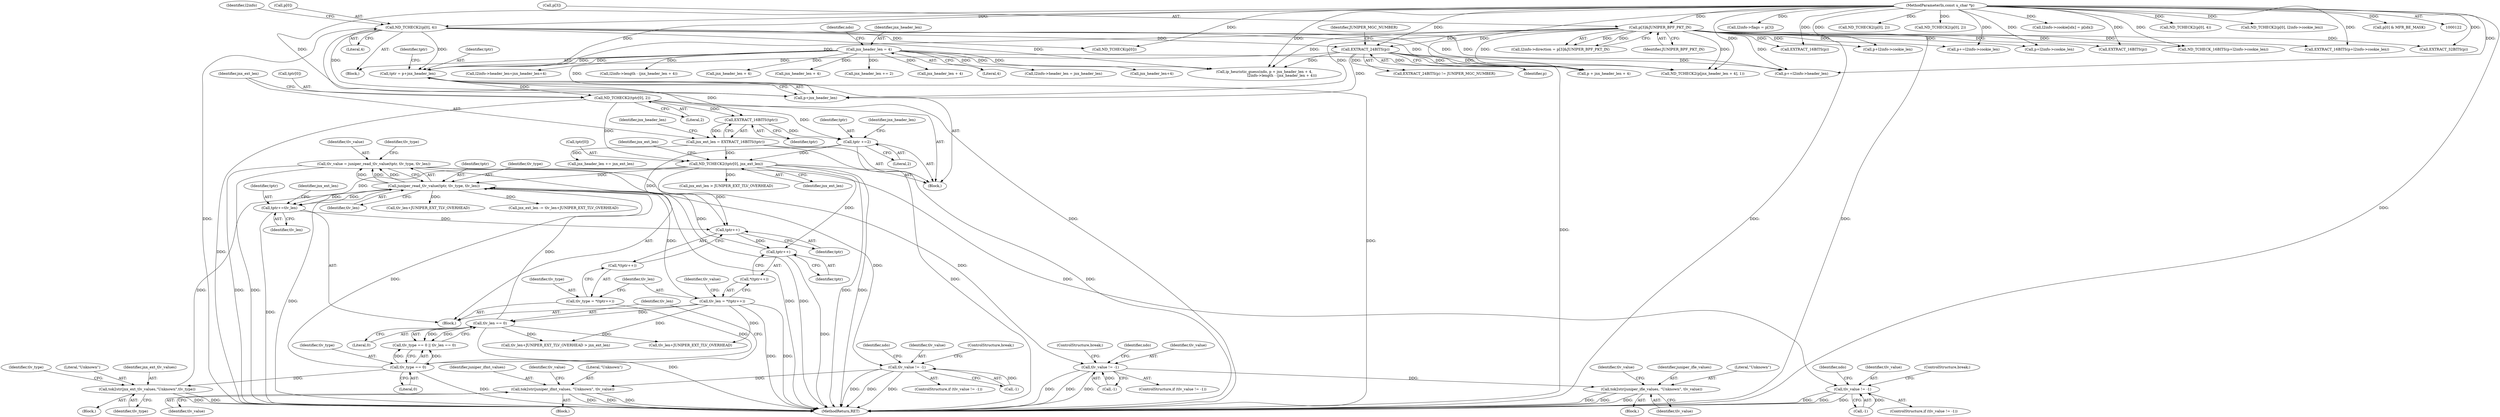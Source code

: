 digraph "0_tcpdump_42073d54c53a496be40ae84152bbfe2c923ac7bc@API" {
"1000342" [label="(Call,tlv_value = juniper_read_tlv_value(tptr, tlv_type, tlv_len))"];
"1000344" [label="(Call,juniper_read_tlv_value(tptr, tlv_type, tlv_len))"];
"1000284" [label="(Call,ND_TCHECK2(tptr[0], jnx_ext_len))"];
"1000254" [label="(Call,ND_TCHECK2(tptr[0], 2))"];
"1000249" [label="(Call,tptr = p+jnx_header_len)"];
"1000188" [label="(Call,p[3]&JUNIPER_BPF_PKT_IN)"];
"1000124" [label="(MethodParameterIn,const u_char *p)"];
"1000172" [label="(Call,ND_TCHECK2(p[0], 4))"];
"1000195" [label="(Call,EXTRACT_24BITS(p))"];
"1000220" [label="(Call,jnx_header_len = 4)"];
"1000266" [label="(Call,tptr +=2)"];
"1000261" [label="(Call,EXTRACT_16BITS(tptr))"];
"1000259" [label="(Call,jnx_ext_len = EXTRACT_16BITS(tptr))"];
"1000302" [label="(Call,tptr++)"];
"1000297" [label="(Call,tptr++)"];
"1000428" [label="(Call,tptr+=tlv_len)"];
"1000309" [label="(Call,tlv_type == 0)"];
"1000294" [label="(Call,tlv_type = *(tptr++))"];
"1000335" [label="(Call,tok2str(jnx_ext_tlv_values,\"Unknown\",tlv_type))"];
"1000312" [label="(Call,tlv_len == 0)"];
"1000299" [label="(Call,tlv_len = *(tptr++))"];
"1000356" [label="(Call,tlv_value != -1)"];
"1000373" [label="(Call,tok2str(juniper_ifmt_values, \"Unknown\", tlv_value))"];
"1000382" [label="(Call,tlv_value != -1)"];
"1000399" [label="(Call,tok2str(juniper_ifle_values, \"Unknown\", tlv_value))"];
"1000410" [label="(Call,tlv_value != -1)"];
"1000177" [label="(Call,l2info->flags = p[3])"];
"1000254" [label="(Call,ND_TCHECK2(tptr[0], 2))"];
"1000269" [label="(Call,jnx_header_len += jnx_ext_len)"];
"1000355" [label="(ControlStructure,if (tlv_value != -1))"];
"1000383" [label="(Identifier,tlv_value)"];
"1000222" [label="(Literal,4)"];
"1000920" [label="(Call,EXTRACT_16BITS(p))"];
"1000284" [label="(Call,ND_TCHECK2(tptr[0], jnx_ext_len))"];
"1000347" [label="(Identifier,tlv_len)"];
"1000500" [label="(Call,l2info->header_len = jnx_header_len)"];
"1000314" [label="(Literal,0)"];
"1000256" [label="(Identifier,tptr)"];
"1000432" [label="(Identifier,jnx_ext_len)"];
"1000266" [label="(Call,tptr +=2)"];
"1000722" [label="(Call,p+l2info->cookie_len)"];
"1000249" [label="(Call,tptr = p+jnx_header_len)"];
"1000495" [label="(Call,jnx_header_len+4)"];
"1000262" [label="(Identifier,tptr)"];
"1000344" [label="(Call,juniper_read_tlv_value(tptr, tlv_type, tlv_len))"];
"1000404" [label="(ControlStructure,break;)"];
"1000524" [label="(Call,ND_TCHECK(p[0]))"];
"1000491" [label="(Call,l2info->header_len=jnx_header_len+4)"];
"1000433" [label="(Call,tlv_len+JUNIPER_EXT_TLV_OVERHEAD)"];
"1000463" [label="(Call,ND_TCHECK2(p[jnx_header_len + 4], 1))"];
"1000188" [label="(Call,p[3]&JUNIPER_BPF_PKT_IN)"];
"1000410" [label="(Call,tlv_value != -1)"];
"1000305" [label="(Identifier,tlv_value)"];
"1000472" [label="(Call,ip_heuristic_guess(ndo, p + jnx_header_len + 4,\n                               l2info->length - (jnx_header_len + 4)))"];
"1000309" [label="(Call,tlv_type == 0)"];
"1000259" [label="(Call,jnx_ext_len = EXTRACT_16BITS(tptr))"];
"1000127" [label="(Block,)"];
"1000337" [label="(Literal,\"Unknown\")"];
"1000730" [label="(Call,p+=l2info->cookie_len)"];
"1000317" [label="(Call,tlv_len+JUNIPER_EXT_TLV_OVERHEAD > jnx_ext_len)"];
"1000356" [label="(Call,tlv_value != -1)"];
"1000124" [label="(MethodParameterIn,const u_char *p)"];
"1000902" [label="(Call,ND_TCHECK2(p[0], 2))"];
"1000804" [label="(Call,ND_TCHECK2(p[0], 2))"];
"1000311" [label="(Literal,0)"];
"1000381" [label="(ControlStructure,if (tlv_value != -1))"];
"1000343" [label="(Identifier,tlv_value)"];
"1000377" [label="(Identifier,tlv_value)"];
"1000176" [label="(Literal,4)"];
"1000505" [label="(Call,p+=l2info->header_len)"];
"1000310" [label="(Identifier,tlv_type)"];
"1000195" [label="(Call,EXTRACT_24BITS(p))"];
"1000403" [label="(Identifier,tlv_value)"];
"1000179" [label="(Identifier,l2info)"];
"1000474" [label="(Call,p + jnx_header_len + 4)"];
"1000303" [label="(Identifier,tptr)"];
"1000173" [label="(Call,p[0])"];
"1000712" [label="(Call,p+l2info->cookie_len)"];
"1000398" [label="(Block,)"];
"1000313" [label="(Identifier,tlv_len)"];
"1000479" [label="(Call,l2info->length - (jnx_header_len + 4))"];
"1000466" [label="(Call,jnx_header_len + 4)"];
"1000335" [label="(Call,tok2str(jnx_ext_tlv_values,\"Unknown\",tlv_type))"];
"1000822" [label="(Call,EXTRACT_16BITS(p))"];
"1000226" [label="(Identifier,ndo)"];
"1000476" [label="(Call,jnx_header_len + 4)"];
"1000429" [label="(Identifier,tptr)"];
"1000264" [label="(Identifier,jnx_header_len)"];
"1000334" [label="(Block,)"];
"1000261" [label="(Call,EXTRACT_16BITS(tptr))"];
"1000358" [label="(Call,-1)"];
"1000302" [label="(Call,tptr++)"];
"1000308" [label="(Call,tlv_type == 0 || tlv_len == 0)"];
"1000430" [label="(Identifier,tlv_len)"];
"1000285" [label="(Call,tptr[0])"];
"1000682" [label="(Call,l2info->cookie[idx] = p[idx])"];
"1000184" [label="(Call,l2info->direction = p[3]&JUNIPER_BPF_PKT_IN)"];
"1000291" [label="(Identifier,jnx_ext_len)"];
"1000250" [label="(Identifier,tptr)"];
"1000711" [label="(Call,ND_TCHECK_16BITS(p+l2info->cookie_len))"];
"1000376" [label="(Identifier,tlv_value)"];
"1000172" [label="(Call,ND_TCHECK2(p[0], 4))"];
"1000268" [label="(Literal,2)"];
"1000301" [label="(Call,*(tptr++))"];
"1000260" [label="(Identifier,jnx_ext_len)"];
"1000345" [label="(Identifier,tptr)"];
"1000288" [label="(Identifier,jnx_ext_len)"];
"1000251" [label="(Call,p+jnx_header_len)"];
"1000318" [label="(Call,tlv_len+JUNIPER_EXT_TLV_OVERHEAD)"];
"1000270" [label="(Identifier,jnx_header_len)"];
"1000375" [label="(Literal,\"Unknown\")"];
"1000192" [label="(Identifier,JUNIPER_BPF_PKT_IN)"];
"1000364" [label="(Identifier,ndo)"];
"1000418" [label="(Identifier,ndo)"];
"1000400" [label="(Identifier,juniper_ifle_values)"];
"1000721" [label="(Call,EXTRACT_16BITS(p+l2info->cookie_len))"];
"1000411" [label="(Identifier,tlv_value)"];
"1000267" [label="(Identifier,tptr)"];
"1000295" [label="(Identifier,tlv_type)"];
"1000412" [label="(Call,-1)"];
"1000431" [label="(Call,jnx_ext_len -= tlv_len+JUNIPER_EXT_TLV_OVERHEAD)"];
"1000220" [label="(Call,jnx_header_len = 4)"];
"1000384" [label="(Call,-1)"];
"1000382" [label="(Call,tlv_value != -1)"];
"1000189" [label="(Call,p[3])"];
"1000399" [label="(Call,tok2str(juniper_ifle_values, \"Unknown\", tlv_value))"];
"1000390" [label="(Identifier,ndo)"];
"1000297" [label="(Call,tptr++)"];
"1000298" [label="(Identifier,tptr)"];
"1000258" [label="(Literal,2)"];
"1000290" [label="(Call,jnx_ext_len > JUNIPER_EXT_TLV_OVERHEAD)"];
"1000349" [label="(Identifier,tlv_type)"];
"1000300" [label="(Identifier,tlv_len)"];
"1000346" [label="(Identifier,tlv_type)"];
"1000979" [label="(Call,ND_TCHECK2(p[0], 4))"];
"1000197" [label="(Identifier,JUNIPER_MGC_NUMBER)"];
"1000655" [label="(Call,ND_TCHECK2(p[0], l2info->cookie_len))"];
"1000428" [label="(Call,tptr+=tlv_len)"];
"1000401" [label="(Literal,\"Unknown\")"];
"1000357" [label="(Identifier,tlv_value)"];
"1000299" [label="(Call,tlv_len = *(tptr++))"];
"1000373" [label="(Call,tok2str(juniper_ifmt_values, \"Unknown\", tlv_value))"];
"1000296" [label="(Call,*(tptr++))"];
"1000263" [label="(Call,jnx_header_len += 2)"];
"1000194" [label="(Call,EXTRACT_24BITS(p) != JUNIPER_MGC_NUMBER)"];
"1000293" [label="(Block,)"];
"1000248" [label="(Block,)"];
"1000336" [label="(Identifier,jnx_ext_tlv_values)"];
"1000995" [label="(Call,EXTRACT_32BITS(p))"];
"1001075" [label="(MethodReturn,RET)"];
"1000221" [label="(Identifier,jnx_header_len)"];
"1000294" [label="(Call,tlv_type = *(tptr++))"];
"1000338" [label="(Identifier,tlv_type)"];
"1000427" [label="(ControlStructure,break;)"];
"1000342" [label="(Call,tlv_value = juniper_read_tlv_value(tptr, tlv_type, tlv_len))"];
"1000372" [label="(Block,)"];
"1000374" [label="(Identifier,juniper_ifmt_values)"];
"1000599" [label="(Call,p[0] & MFR_BE_MASK)"];
"1000312" [label="(Call,tlv_len == 0)"];
"1000340" [label="(Identifier,tlv_type)"];
"1000483" [label="(Call,jnx_header_len + 4)"];
"1000402" [label="(Identifier,tlv_value)"];
"1000196" [label="(Identifier,p)"];
"1000378" [label="(ControlStructure,break;)"];
"1000409" [label="(ControlStructure,if (tlv_value != -1))"];
"1000255" [label="(Call,tptr[0])"];
"1000342" -> "1000293"  [label="AST: "];
"1000342" -> "1000344"  [label="CFG: "];
"1000343" -> "1000342"  [label="AST: "];
"1000344" -> "1000342"  [label="AST: "];
"1000349" -> "1000342"  [label="CFG: "];
"1000342" -> "1001075"  [label="DDG: "];
"1000342" -> "1001075"  [label="DDG: "];
"1000344" -> "1000342"  [label="DDG: "];
"1000344" -> "1000342"  [label="DDG: "];
"1000344" -> "1000342"  [label="DDG: "];
"1000342" -> "1000356"  [label="DDG: "];
"1000342" -> "1000382"  [label="DDG: "];
"1000342" -> "1000410"  [label="DDG: "];
"1000344" -> "1000347"  [label="CFG: "];
"1000345" -> "1000344"  [label="AST: "];
"1000346" -> "1000344"  [label="AST: "];
"1000347" -> "1000344"  [label="AST: "];
"1000344" -> "1001075"  [label="DDG: "];
"1000344" -> "1001075"  [label="DDG: "];
"1000344" -> "1001075"  [label="DDG: "];
"1000284" -> "1000344"  [label="DDG: "];
"1000302" -> "1000344"  [label="DDG: "];
"1000309" -> "1000344"  [label="DDG: "];
"1000335" -> "1000344"  [label="DDG: "];
"1000312" -> "1000344"  [label="DDG: "];
"1000299" -> "1000344"  [label="DDG: "];
"1000344" -> "1000428"  [label="DDG: "];
"1000344" -> "1000428"  [label="DDG: "];
"1000344" -> "1000431"  [label="DDG: "];
"1000344" -> "1000433"  [label="DDG: "];
"1000284" -> "1000248"  [label="AST: "];
"1000284" -> "1000288"  [label="CFG: "];
"1000285" -> "1000284"  [label="AST: "];
"1000288" -> "1000284"  [label="AST: "];
"1000291" -> "1000284"  [label="CFG: "];
"1000284" -> "1001075"  [label="DDG: "];
"1000284" -> "1001075"  [label="DDG: "];
"1000254" -> "1000284"  [label="DDG: "];
"1000266" -> "1000284"  [label="DDG: "];
"1000259" -> "1000284"  [label="DDG: "];
"1000284" -> "1000290"  [label="DDG: "];
"1000284" -> "1000297"  [label="DDG: "];
"1000284" -> "1000302"  [label="DDG: "];
"1000284" -> "1000428"  [label="DDG: "];
"1000254" -> "1000248"  [label="AST: "];
"1000254" -> "1000258"  [label="CFG: "];
"1000255" -> "1000254"  [label="AST: "];
"1000258" -> "1000254"  [label="AST: "];
"1000260" -> "1000254"  [label="CFG: "];
"1000254" -> "1001075"  [label="DDG: "];
"1000249" -> "1000254"  [label="DDG: "];
"1000254" -> "1000261"  [label="DDG: "];
"1000254" -> "1000266"  [label="DDG: "];
"1000249" -> "1000248"  [label="AST: "];
"1000249" -> "1000251"  [label="CFG: "];
"1000250" -> "1000249"  [label="AST: "];
"1000251" -> "1000249"  [label="AST: "];
"1000256" -> "1000249"  [label="CFG: "];
"1000249" -> "1001075"  [label="DDG: "];
"1000188" -> "1000249"  [label="DDG: "];
"1000172" -> "1000249"  [label="DDG: "];
"1000195" -> "1000249"  [label="DDG: "];
"1000124" -> "1000249"  [label="DDG: "];
"1000220" -> "1000249"  [label="DDG: "];
"1000249" -> "1000261"  [label="DDG: "];
"1000188" -> "1000184"  [label="AST: "];
"1000188" -> "1000192"  [label="CFG: "];
"1000189" -> "1000188"  [label="AST: "];
"1000192" -> "1000188"  [label="AST: "];
"1000184" -> "1000188"  [label="CFG: "];
"1000188" -> "1001075"  [label="DDG: "];
"1000188" -> "1001075"  [label="DDG: "];
"1000188" -> "1000184"  [label="DDG: "];
"1000188" -> "1000184"  [label="DDG: "];
"1000124" -> "1000188"  [label="DDG: "];
"1000188" -> "1000195"  [label="DDG: "];
"1000188" -> "1000251"  [label="DDG: "];
"1000188" -> "1000463"  [label="DDG: "];
"1000188" -> "1000472"  [label="DDG: "];
"1000188" -> "1000474"  [label="DDG: "];
"1000188" -> "1000505"  [label="DDG: "];
"1000188" -> "1000711"  [label="DDG: "];
"1000188" -> "1000712"  [label="DDG: "];
"1000188" -> "1000721"  [label="DDG: "];
"1000188" -> "1000722"  [label="DDG: "];
"1000188" -> "1000730"  [label="DDG: "];
"1000188" -> "1000822"  [label="DDG: "];
"1000188" -> "1000920"  [label="DDG: "];
"1000188" -> "1000995"  [label="DDG: "];
"1000124" -> "1000122"  [label="AST: "];
"1000124" -> "1001075"  [label="DDG: "];
"1000124" -> "1000172"  [label="DDG: "];
"1000124" -> "1000177"  [label="DDG: "];
"1000124" -> "1000195"  [label="DDG: "];
"1000124" -> "1000251"  [label="DDG: "];
"1000124" -> "1000463"  [label="DDG: "];
"1000124" -> "1000472"  [label="DDG: "];
"1000124" -> "1000474"  [label="DDG: "];
"1000124" -> "1000505"  [label="DDG: "];
"1000124" -> "1000524"  [label="DDG: "];
"1000124" -> "1000599"  [label="DDG: "];
"1000124" -> "1000655"  [label="DDG: "];
"1000124" -> "1000682"  [label="DDG: "];
"1000124" -> "1000711"  [label="DDG: "];
"1000124" -> "1000712"  [label="DDG: "];
"1000124" -> "1000721"  [label="DDG: "];
"1000124" -> "1000722"  [label="DDG: "];
"1000124" -> "1000730"  [label="DDG: "];
"1000124" -> "1000804"  [label="DDG: "];
"1000124" -> "1000822"  [label="DDG: "];
"1000124" -> "1000902"  [label="DDG: "];
"1000124" -> "1000920"  [label="DDG: "];
"1000124" -> "1000979"  [label="DDG: "];
"1000124" -> "1000995"  [label="DDG: "];
"1000172" -> "1000127"  [label="AST: "];
"1000172" -> "1000176"  [label="CFG: "];
"1000173" -> "1000172"  [label="AST: "];
"1000176" -> "1000172"  [label="AST: "];
"1000179" -> "1000172"  [label="CFG: "];
"1000172" -> "1001075"  [label="DDG: "];
"1000172" -> "1001075"  [label="DDG: "];
"1000172" -> "1000195"  [label="DDG: "];
"1000172" -> "1000251"  [label="DDG: "];
"1000172" -> "1000463"  [label="DDG: "];
"1000172" -> "1000472"  [label="DDG: "];
"1000172" -> "1000474"  [label="DDG: "];
"1000172" -> "1000505"  [label="DDG: "];
"1000172" -> "1000524"  [label="DDG: "];
"1000195" -> "1000194"  [label="AST: "];
"1000195" -> "1000196"  [label="CFG: "];
"1000196" -> "1000195"  [label="AST: "];
"1000197" -> "1000195"  [label="CFG: "];
"1000195" -> "1001075"  [label="DDG: "];
"1000195" -> "1000194"  [label="DDG: "];
"1000195" -> "1000251"  [label="DDG: "];
"1000195" -> "1000463"  [label="DDG: "];
"1000195" -> "1000472"  [label="DDG: "];
"1000195" -> "1000474"  [label="DDG: "];
"1000195" -> "1000505"  [label="DDG: "];
"1000220" -> "1000127"  [label="AST: "];
"1000220" -> "1000222"  [label="CFG: "];
"1000221" -> "1000220"  [label="AST: "];
"1000222" -> "1000220"  [label="AST: "];
"1000226" -> "1000220"  [label="CFG: "];
"1000220" -> "1000251"  [label="DDG: "];
"1000220" -> "1000263"  [label="DDG: "];
"1000220" -> "1000466"  [label="DDG: "];
"1000220" -> "1000472"  [label="DDG: "];
"1000220" -> "1000474"  [label="DDG: "];
"1000220" -> "1000476"  [label="DDG: "];
"1000220" -> "1000479"  [label="DDG: "];
"1000220" -> "1000483"  [label="DDG: "];
"1000220" -> "1000491"  [label="DDG: "];
"1000220" -> "1000495"  [label="DDG: "];
"1000220" -> "1000500"  [label="DDG: "];
"1000266" -> "1000248"  [label="AST: "];
"1000266" -> "1000268"  [label="CFG: "];
"1000267" -> "1000266"  [label="AST: "];
"1000268" -> "1000266"  [label="AST: "];
"1000270" -> "1000266"  [label="CFG: "];
"1000266" -> "1001075"  [label="DDG: "];
"1000261" -> "1000266"  [label="DDG: "];
"1000266" -> "1000297"  [label="DDG: "];
"1000261" -> "1000259"  [label="AST: "];
"1000261" -> "1000262"  [label="CFG: "];
"1000262" -> "1000261"  [label="AST: "];
"1000259" -> "1000261"  [label="CFG: "];
"1000261" -> "1000259"  [label="DDG: "];
"1000259" -> "1000248"  [label="AST: "];
"1000260" -> "1000259"  [label="AST: "];
"1000264" -> "1000259"  [label="CFG: "];
"1000259" -> "1001075"  [label="DDG: "];
"1000259" -> "1000269"  [label="DDG: "];
"1000302" -> "1000301"  [label="AST: "];
"1000302" -> "1000303"  [label="CFG: "];
"1000303" -> "1000302"  [label="AST: "];
"1000301" -> "1000302"  [label="CFG: "];
"1000302" -> "1001075"  [label="DDG: "];
"1000297" -> "1000302"  [label="DDG: "];
"1000297" -> "1000296"  [label="AST: "];
"1000297" -> "1000298"  [label="CFG: "];
"1000298" -> "1000297"  [label="AST: "];
"1000296" -> "1000297"  [label="CFG: "];
"1000428" -> "1000297"  [label="DDG: "];
"1000428" -> "1000293"  [label="AST: "];
"1000428" -> "1000430"  [label="CFG: "];
"1000429" -> "1000428"  [label="AST: "];
"1000430" -> "1000428"  [label="AST: "];
"1000432" -> "1000428"  [label="CFG: "];
"1000428" -> "1001075"  [label="DDG: "];
"1000309" -> "1000308"  [label="AST: "];
"1000309" -> "1000311"  [label="CFG: "];
"1000310" -> "1000309"  [label="AST: "];
"1000311" -> "1000309"  [label="AST: "];
"1000313" -> "1000309"  [label="CFG: "];
"1000308" -> "1000309"  [label="CFG: "];
"1000309" -> "1001075"  [label="DDG: "];
"1000309" -> "1000308"  [label="DDG: "];
"1000309" -> "1000308"  [label="DDG: "];
"1000294" -> "1000309"  [label="DDG: "];
"1000309" -> "1000335"  [label="DDG: "];
"1000294" -> "1000293"  [label="AST: "];
"1000294" -> "1000296"  [label="CFG: "];
"1000295" -> "1000294"  [label="AST: "];
"1000296" -> "1000294"  [label="AST: "];
"1000300" -> "1000294"  [label="CFG: "];
"1000335" -> "1000334"  [label="AST: "];
"1000335" -> "1000338"  [label="CFG: "];
"1000336" -> "1000335"  [label="AST: "];
"1000337" -> "1000335"  [label="AST: "];
"1000338" -> "1000335"  [label="AST: "];
"1000340" -> "1000335"  [label="CFG: "];
"1000335" -> "1001075"  [label="DDG: "];
"1000335" -> "1001075"  [label="DDG: "];
"1000312" -> "1000308"  [label="AST: "];
"1000312" -> "1000314"  [label="CFG: "];
"1000313" -> "1000312"  [label="AST: "];
"1000314" -> "1000312"  [label="AST: "];
"1000308" -> "1000312"  [label="CFG: "];
"1000312" -> "1001075"  [label="DDG: "];
"1000312" -> "1000308"  [label="DDG: "];
"1000312" -> "1000308"  [label="DDG: "];
"1000299" -> "1000312"  [label="DDG: "];
"1000312" -> "1000317"  [label="DDG: "];
"1000312" -> "1000318"  [label="DDG: "];
"1000299" -> "1000293"  [label="AST: "];
"1000299" -> "1000301"  [label="CFG: "];
"1000300" -> "1000299"  [label="AST: "];
"1000301" -> "1000299"  [label="AST: "];
"1000305" -> "1000299"  [label="CFG: "];
"1000299" -> "1001075"  [label="DDG: "];
"1000299" -> "1001075"  [label="DDG: "];
"1000299" -> "1000317"  [label="DDG: "];
"1000299" -> "1000318"  [label="DDG: "];
"1000356" -> "1000355"  [label="AST: "];
"1000356" -> "1000358"  [label="CFG: "];
"1000357" -> "1000356"  [label="AST: "];
"1000358" -> "1000356"  [label="AST: "];
"1000364" -> "1000356"  [label="CFG: "];
"1000378" -> "1000356"  [label="CFG: "];
"1000356" -> "1001075"  [label="DDG: "];
"1000356" -> "1001075"  [label="DDG: "];
"1000356" -> "1001075"  [label="DDG: "];
"1000358" -> "1000356"  [label="DDG: "];
"1000356" -> "1000373"  [label="DDG: "];
"1000373" -> "1000372"  [label="AST: "];
"1000373" -> "1000376"  [label="CFG: "];
"1000374" -> "1000373"  [label="AST: "];
"1000375" -> "1000373"  [label="AST: "];
"1000376" -> "1000373"  [label="AST: "];
"1000377" -> "1000373"  [label="CFG: "];
"1000373" -> "1001075"  [label="DDG: "];
"1000373" -> "1001075"  [label="DDG: "];
"1000373" -> "1001075"  [label="DDG: "];
"1000382" -> "1000381"  [label="AST: "];
"1000382" -> "1000384"  [label="CFG: "];
"1000383" -> "1000382"  [label="AST: "];
"1000384" -> "1000382"  [label="AST: "];
"1000390" -> "1000382"  [label="CFG: "];
"1000404" -> "1000382"  [label="CFG: "];
"1000382" -> "1001075"  [label="DDG: "];
"1000382" -> "1001075"  [label="DDG: "];
"1000382" -> "1001075"  [label="DDG: "];
"1000384" -> "1000382"  [label="DDG: "];
"1000382" -> "1000399"  [label="DDG: "];
"1000399" -> "1000398"  [label="AST: "];
"1000399" -> "1000402"  [label="CFG: "];
"1000400" -> "1000399"  [label="AST: "];
"1000401" -> "1000399"  [label="AST: "];
"1000402" -> "1000399"  [label="AST: "];
"1000403" -> "1000399"  [label="CFG: "];
"1000399" -> "1001075"  [label="DDG: "];
"1000399" -> "1001075"  [label="DDG: "];
"1000399" -> "1001075"  [label="DDG: "];
"1000410" -> "1000409"  [label="AST: "];
"1000410" -> "1000412"  [label="CFG: "];
"1000411" -> "1000410"  [label="AST: "];
"1000412" -> "1000410"  [label="AST: "];
"1000418" -> "1000410"  [label="CFG: "];
"1000427" -> "1000410"  [label="CFG: "];
"1000410" -> "1001075"  [label="DDG: "];
"1000410" -> "1001075"  [label="DDG: "];
"1000410" -> "1001075"  [label="DDG: "];
"1000412" -> "1000410"  [label="DDG: "];
}
